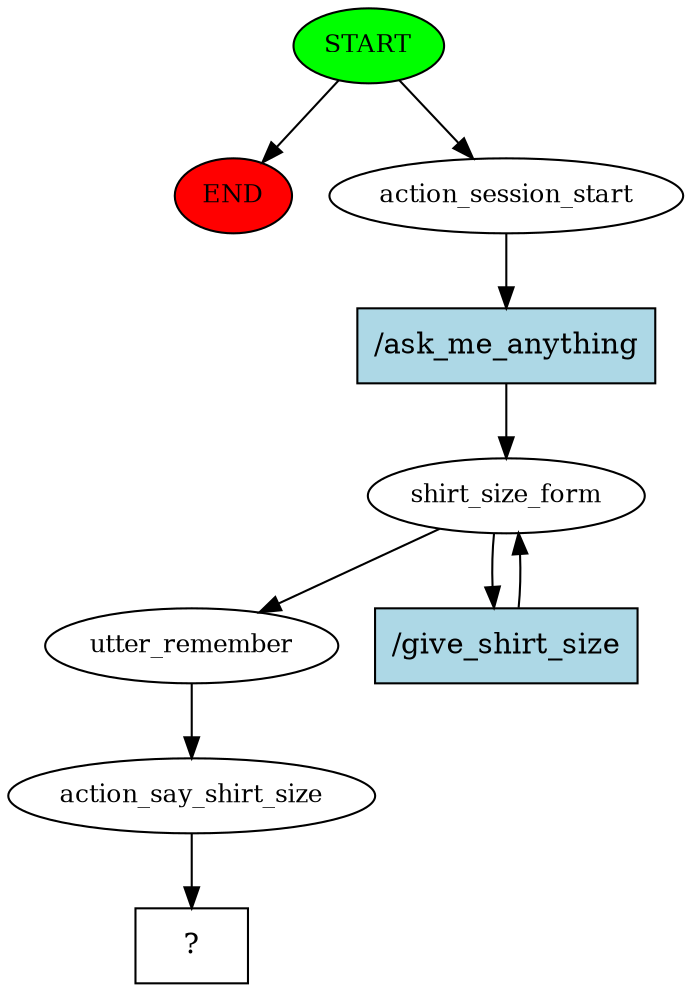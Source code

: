 digraph  {
0 [class="start active", fillcolor=green, fontsize=12, label=START, style=filled];
"-1" [class=end, fillcolor=red, fontsize=12, label=END, style=filled];
1 [class=active, fontsize=12, label=action_session_start];
2 [class=active, fontsize=12, label=shirt_size_form];
4 [class=active, fontsize=12, label=utter_remember];
5 [class=active, fontsize=12, label=action_say_shirt_size];
6 [class="intent dashed active", label="  ?  ", shape=rect];
7 [class="intent active", fillcolor=lightblue, label="/ask_me_anything", shape=rect, style=filled];
8 [class="intent active", fillcolor=lightblue, label="/give_shirt_size", shape=rect, style=filled];
0 -> "-1"  [class="", key=NONE, label=""];
0 -> 1  [class=active, key=NONE, label=""];
1 -> 7  [class=active, key=0];
2 -> 4  [class=active, key=NONE, label=""];
2 -> 8  [class=active, key=0];
4 -> 5  [class=active, key=NONE, label=""];
5 -> 6  [class=active, key=NONE, label=""];
7 -> 2  [class=active, key=0];
8 -> 2  [class=active, key=0];
}
